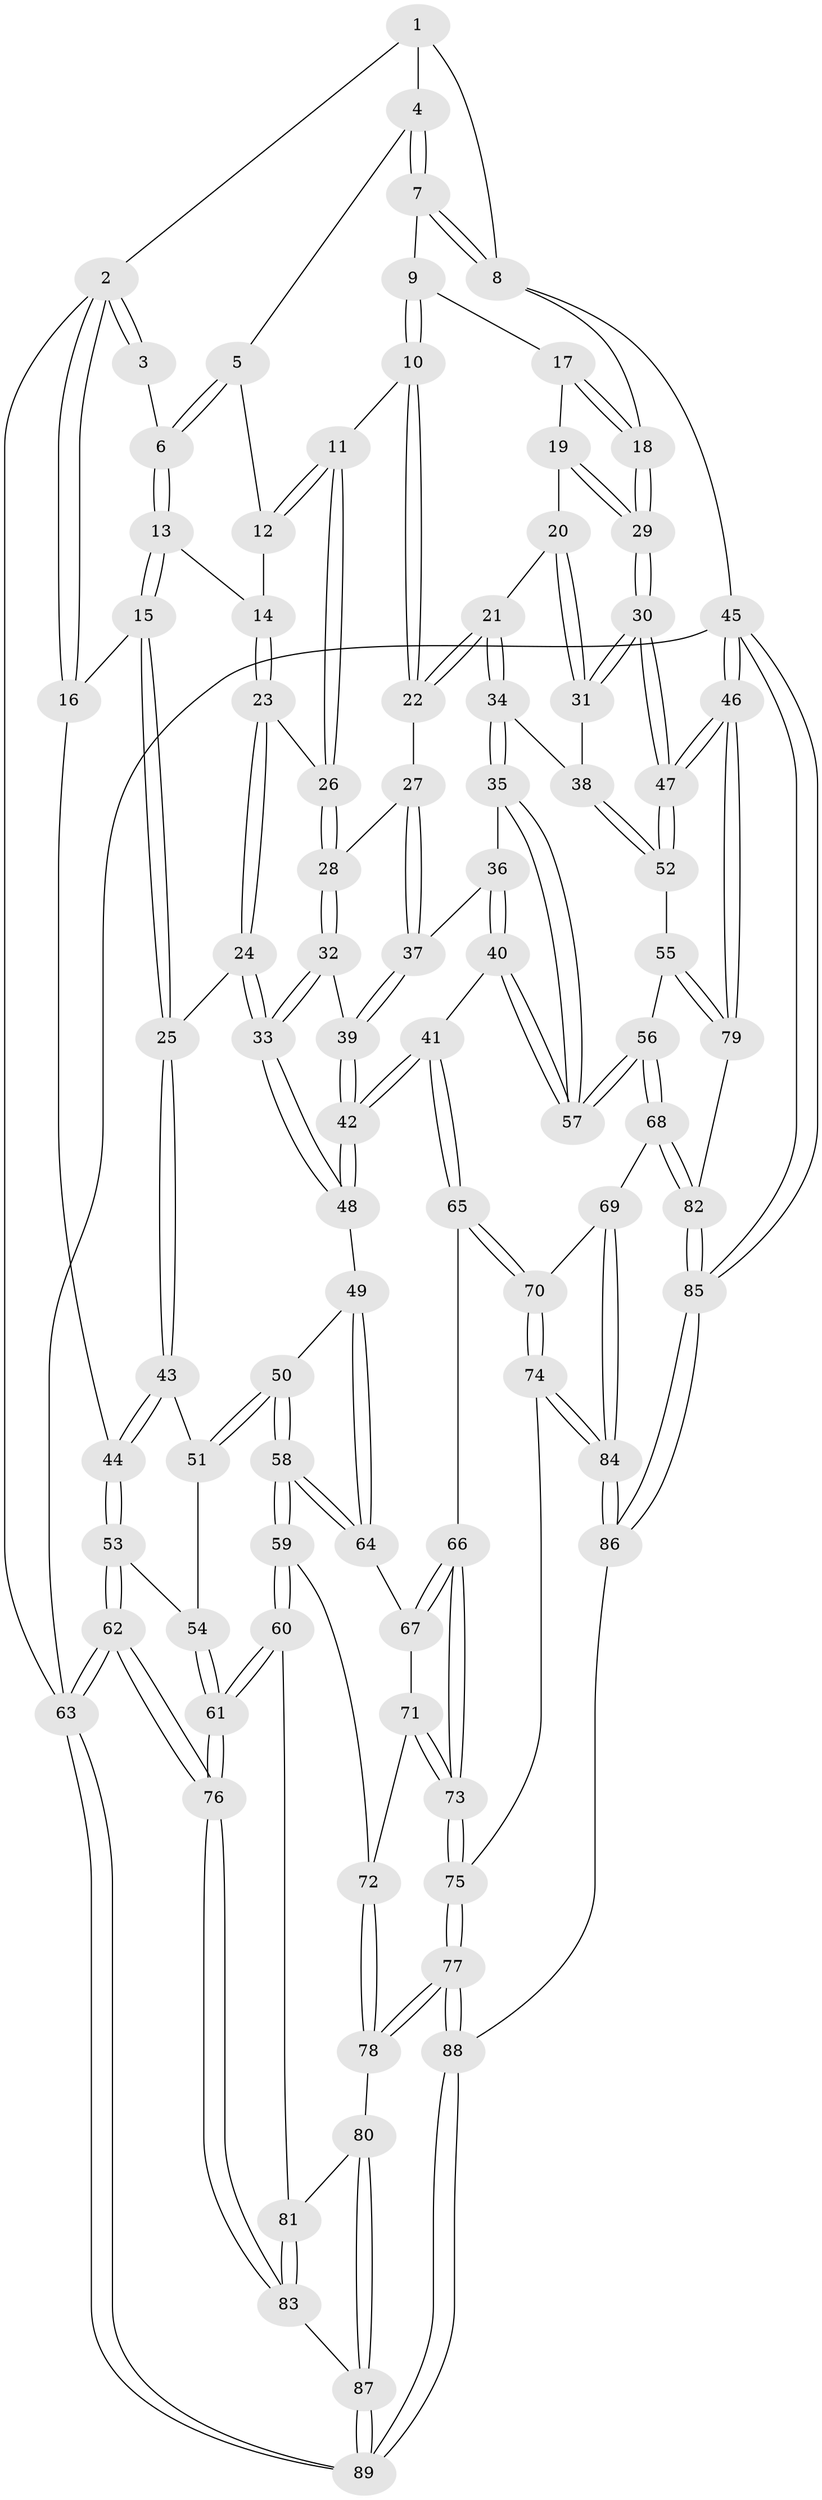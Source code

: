 // coarse degree distribution, {3: 0.08064516129032258, 6: 0.11290322580645161, 4: 0.43548387096774194, 5: 0.3709677419354839}
// Generated by graph-tools (version 1.1) at 2025/24/03/03/25 07:24:37]
// undirected, 89 vertices, 219 edges
graph export_dot {
graph [start="1"]
  node [color=gray90,style=filled];
  1 [pos="+0.7118614082296796+0"];
  2 [pos="+0+0"];
  3 [pos="+0.2638449933664434+0"];
  4 [pos="+0.7119533051573329+0"];
  5 [pos="+0.5777041207071941+0.05647403441722442"];
  6 [pos="+0.2688569097859304+0.07301217119259773"];
  7 [pos="+0.8322252167927535+0.08495825420546084"];
  8 [pos="+1+0"];
  9 [pos="+0.8374139423573361+0.11262858243653416"];
  10 [pos="+0.6985569815203189+0.25255944678447845"];
  11 [pos="+0.5844023929034435+0.2302568929161472"];
  12 [pos="+0.5708780297365532+0.12289060047956578"];
  13 [pos="+0.2618191436598922+0.0990021389418563"];
  14 [pos="+0.3019637451028841+0.1709350617302221"];
  15 [pos="+0.025631442094861918+0.18152437508302746"];
  16 [pos="+0+0.14921671896401423"];
  17 [pos="+0.9052363588435203+0.1779136903258073"];
  18 [pos="+1+0.1863517891501499"];
  19 [pos="+0.8992989115662064+0.3172304906763158"];
  20 [pos="+0.872370740612417+0.3536176168987237"];
  21 [pos="+0.8330960246388256+0.37026135986869996"];
  22 [pos="+0.7305892764031686+0.3225005878081275"];
  23 [pos="+0.3410409817778198+0.27457045575917416"];
  24 [pos="+0.25111950372343345+0.41732521464062655"];
  25 [pos="+0.18443824631690897+0.4351650716203242"];
  26 [pos="+0.4975252673302684+0.31003290171957254"];
  27 [pos="+0.6783246868094945+0.402958928264426"];
  28 [pos="+0.5253127281324887+0.3913239094569574"];
  29 [pos="+1+0.38677160857356857"];
  30 [pos="+1+0.5135955058339148"];
  31 [pos="+0.9931997348851486+0.4966579687998786"];
  32 [pos="+0.518398440528633+0.46224876455274655"];
  33 [pos="+0.3375754805193839+0.5087534202818454"];
  34 [pos="+0.7967444983936965+0.5134137454003415"];
  35 [pos="+0.7806477742630006+0.5231227435246155"];
  36 [pos="+0.709642361987284+0.48675362293240926"];
  37 [pos="+0.6992646678686656+0.4772518993995428"];
  38 [pos="+0.9016442963711169+0.5366724665691269"];
  39 [pos="+0.539354272805038+0.504237911306871"];
  40 [pos="+0.6059817615271755+0.5948245695447828"];
  41 [pos="+0.5514024199392069+0.6004916826234076"];
  42 [pos="+0.5474803108418966+0.5940057714824607"];
  43 [pos="+0.16166038910463093+0.4562477652759626"];
  44 [pos="+0+0.39596746410282474"];
  45 [pos="+1+1"];
  46 [pos="+1+1"];
  47 [pos="+1+0.7007598768526505"];
  48 [pos="+0.3530437926027995+0.597870522883146"];
  49 [pos="+0.35164490207250365+0.6016208374633092"];
  50 [pos="+0.20327620625699022+0.5969255390353788"];
  51 [pos="+0.15358726829630998+0.4870017069953292"];
  52 [pos="+0.909998390021432+0.7116271176631344"];
  53 [pos="+0+0.5882960725477934"];
  54 [pos="+0.129396862867702+0.5177942881604484"];
  55 [pos="+0.8735387089324034+0.7294507302045394"];
  56 [pos="+0.7860087129363519+0.7494528893147702"];
  57 [pos="+0.7538710638787933+0.6183455811971175"];
  58 [pos="+0.20438956271569264+0.7056886385649426"];
  59 [pos="+0.17571871764468305+0.7489468634502707"];
  60 [pos="+0.14170614641746263+0.7662506408382372"];
  61 [pos="+0.001578674452481435+0.7823232362282083"];
  62 [pos="+0+0.8531233137175237"];
  63 [pos="+0+1"];
  64 [pos="+0.3471475230207833+0.6324649699671502"];
  65 [pos="+0.5488763093037574+0.6828464569680164"];
  66 [pos="+0.5467129550902866+0.6839717705767527"];
  67 [pos="+0.3602612112364706+0.6589770567299091"];
  68 [pos="+0.7651137270279318+0.7768489974053787"];
  69 [pos="+0.7526921216302941+0.7770017326924225"];
  70 [pos="+0.6252194543912584+0.7620018654717957"];
  71 [pos="+0.3707331343032984+0.7131632073861297"];
  72 [pos="+0.2702578813486029+0.7751320254674323"];
  73 [pos="+0.4261111921765913+0.7816065599778899"];
  74 [pos="+0.5403503607831356+0.8779722758135194"];
  75 [pos="+0.41912993116891367+0.8559413388905164"];
  76 [pos="+0+0.8171360031031516"];
  77 [pos="+0.3938600977066933+0.8773403102424822"];
  78 [pos="+0.36588577821393614+0.8719726578942748"];
  79 [pos="+0.9864239316647713+0.9174998159896381"];
  80 [pos="+0.26633152120682035+0.9020498709861738"];
  81 [pos="+0.18612843403834822+0.8211357244311385"];
  82 [pos="+0.7677235036018403+0.7891399894102898"];
  83 [pos="+0.20478919375942353+0.9693421183938329"];
  84 [pos="+0.5816694394083345+0.9546237629973472"];
  85 [pos="+0.8007673513627857+1"];
  86 [pos="+0.6620527306621452+1"];
  87 [pos="+0.2241347748174244+0.9832711060854326"];
  88 [pos="+0.3954675989743646+1"];
  89 [pos="+0.29638826450893674+1"];
  1 -- 2;
  1 -- 4;
  1 -- 8;
  2 -- 3;
  2 -- 3;
  2 -- 16;
  2 -- 16;
  2 -- 63;
  3 -- 6;
  4 -- 5;
  4 -- 7;
  4 -- 7;
  5 -- 6;
  5 -- 6;
  5 -- 12;
  6 -- 13;
  6 -- 13;
  7 -- 8;
  7 -- 8;
  7 -- 9;
  8 -- 18;
  8 -- 45;
  9 -- 10;
  9 -- 10;
  9 -- 17;
  10 -- 11;
  10 -- 22;
  10 -- 22;
  11 -- 12;
  11 -- 12;
  11 -- 26;
  11 -- 26;
  12 -- 14;
  13 -- 14;
  13 -- 15;
  13 -- 15;
  14 -- 23;
  14 -- 23;
  15 -- 16;
  15 -- 25;
  15 -- 25;
  16 -- 44;
  17 -- 18;
  17 -- 18;
  17 -- 19;
  18 -- 29;
  18 -- 29;
  19 -- 20;
  19 -- 29;
  19 -- 29;
  20 -- 21;
  20 -- 31;
  20 -- 31;
  21 -- 22;
  21 -- 22;
  21 -- 34;
  21 -- 34;
  22 -- 27;
  23 -- 24;
  23 -- 24;
  23 -- 26;
  24 -- 25;
  24 -- 33;
  24 -- 33;
  25 -- 43;
  25 -- 43;
  26 -- 28;
  26 -- 28;
  27 -- 28;
  27 -- 37;
  27 -- 37;
  28 -- 32;
  28 -- 32;
  29 -- 30;
  29 -- 30;
  30 -- 31;
  30 -- 31;
  30 -- 47;
  30 -- 47;
  31 -- 38;
  32 -- 33;
  32 -- 33;
  32 -- 39;
  33 -- 48;
  33 -- 48;
  34 -- 35;
  34 -- 35;
  34 -- 38;
  35 -- 36;
  35 -- 57;
  35 -- 57;
  36 -- 37;
  36 -- 40;
  36 -- 40;
  37 -- 39;
  37 -- 39;
  38 -- 52;
  38 -- 52;
  39 -- 42;
  39 -- 42;
  40 -- 41;
  40 -- 57;
  40 -- 57;
  41 -- 42;
  41 -- 42;
  41 -- 65;
  41 -- 65;
  42 -- 48;
  42 -- 48;
  43 -- 44;
  43 -- 44;
  43 -- 51;
  44 -- 53;
  44 -- 53;
  45 -- 46;
  45 -- 46;
  45 -- 85;
  45 -- 85;
  45 -- 63;
  46 -- 47;
  46 -- 47;
  46 -- 79;
  46 -- 79;
  47 -- 52;
  47 -- 52;
  48 -- 49;
  49 -- 50;
  49 -- 64;
  49 -- 64;
  50 -- 51;
  50 -- 51;
  50 -- 58;
  50 -- 58;
  51 -- 54;
  52 -- 55;
  53 -- 54;
  53 -- 62;
  53 -- 62;
  54 -- 61;
  54 -- 61;
  55 -- 56;
  55 -- 79;
  55 -- 79;
  56 -- 57;
  56 -- 57;
  56 -- 68;
  56 -- 68;
  58 -- 59;
  58 -- 59;
  58 -- 64;
  58 -- 64;
  59 -- 60;
  59 -- 60;
  59 -- 72;
  60 -- 61;
  60 -- 61;
  60 -- 81;
  61 -- 76;
  61 -- 76;
  62 -- 63;
  62 -- 63;
  62 -- 76;
  62 -- 76;
  63 -- 89;
  63 -- 89;
  64 -- 67;
  65 -- 66;
  65 -- 70;
  65 -- 70;
  66 -- 67;
  66 -- 67;
  66 -- 73;
  66 -- 73;
  67 -- 71;
  68 -- 69;
  68 -- 82;
  68 -- 82;
  69 -- 70;
  69 -- 84;
  69 -- 84;
  70 -- 74;
  70 -- 74;
  71 -- 72;
  71 -- 73;
  71 -- 73;
  72 -- 78;
  72 -- 78;
  73 -- 75;
  73 -- 75;
  74 -- 75;
  74 -- 84;
  74 -- 84;
  75 -- 77;
  75 -- 77;
  76 -- 83;
  76 -- 83;
  77 -- 78;
  77 -- 78;
  77 -- 88;
  77 -- 88;
  78 -- 80;
  79 -- 82;
  80 -- 81;
  80 -- 87;
  80 -- 87;
  81 -- 83;
  81 -- 83;
  82 -- 85;
  82 -- 85;
  83 -- 87;
  84 -- 86;
  84 -- 86;
  85 -- 86;
  85 -- 86;
  86 -- 88;
  87 -- 89;
  87 -- 89;
  88 -- 89;
  88 -- 89;
}
